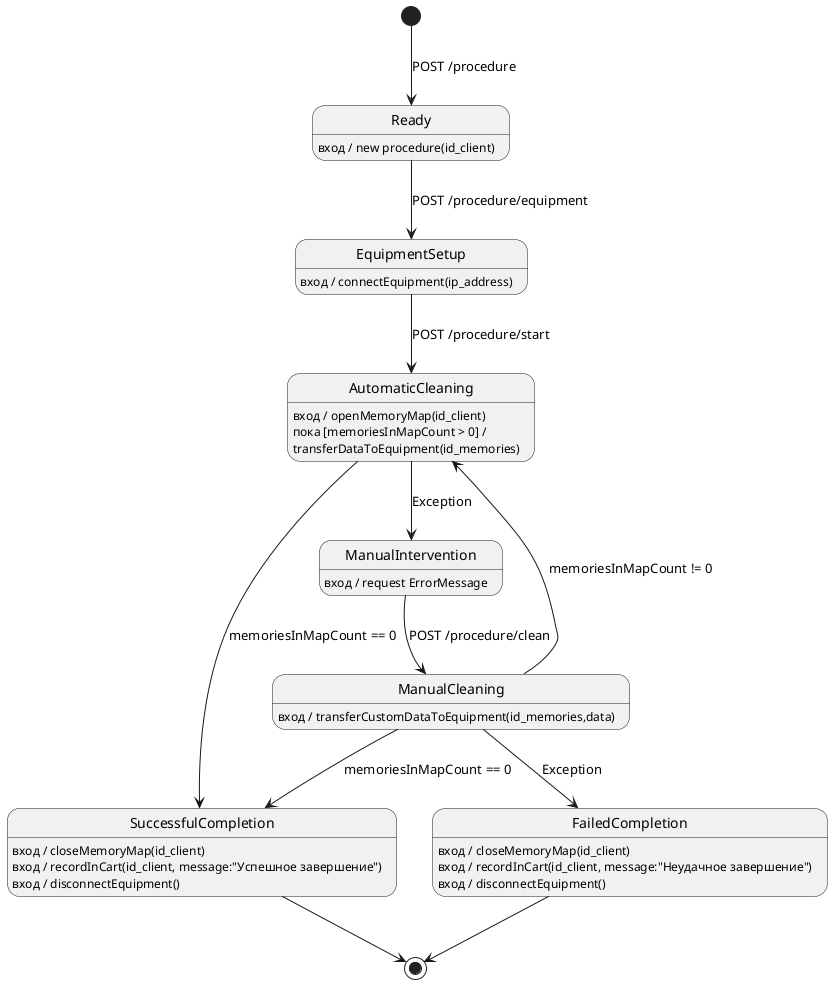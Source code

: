 @startuml

[*] --> Ready : POST /procedure
Ready : вход / new procedure(id_client)     
Ready --> EquipmentSetup: POST /procedure/equipment

EquipmentSetup : вход / connectEquipment(ip_address)    
EquipmentSetup --> AutomaticCleaning : POST /procedure/start 
 
AutomaticCleaning : вход / openMemoryMap(id_client)
AutomaticCleaning : пока [memoriesInMapCount > 0] /\ntransferDataToEquipment(id_memories)

AutomaticCleaning --> SuccessfulCompletion : memoriesInMapCount == 0
SuccessfulCompletion : вход / closeMemoryMap(id_client)
SuccessfulCompletion : вход / recordInCart(id_client, message:"Успешное завершение")
SuccessfulCompletion : вход / disconnectEquipment()
SuccessfulCompletion --> [*]

AutomaticCleaning --> ManualIntervention : Exception
ManualIntervention --> ManualCleaning : POST /procedure/clean
ManualIntervention : вход / request ErrorMessage
ManualCleaning : вход / transferCustomDataToEquipment(id_memories,data)
ManualCleaning --> AutomaticCleaning : memoriesInMapCount != 0

ManualCleaning --> SuccessfulCompletion : memoriesInMapCount == 0
ManualCleaning --> FailedCompletion : Exception
FailedCompletion : вход / closeMemoryMap(id_client)
FailedCompletion : вход / recordInCart(id_client, message:"Неудачное завершение")
FailedCompletion : вход / disconnectEquipment()
FailedCompletion --> [*]

@enduml